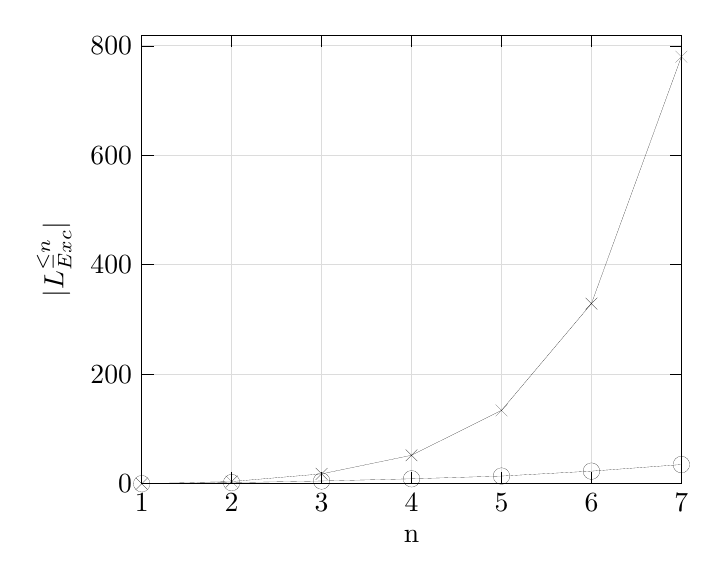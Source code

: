 % This file was created by matplotlib2tikz v0.7.4.
\begin{tikzpicture}

\begin{axis}[
tick pos=both,
x grid style={white!86.275!black},
xlabel={n},
xmajorgrids,
xmin=1, xmax=7,
xminorgrids,
xtick style={color=black},
xtick={1,2,3,4,5,6,7},
xticklabels={\(\displaystyle 1\),\(\displaystyle 2\),\(\displaystyle 3\),\(\displaystyle 4\),\(\displaystyle 5\),\(\displaystyle 6\),\(\displaystyle 7\)},
y grid style={white!86.275!black},
ylabel={\(\displaystyle |L_{Exc}^{\leq n}|\)},
ymajorgrids,
ymin=0, ymax=819,
yminorgrids,
ytick style={color=black},
ytick={0,200,400,600,800,1000},
yticklabels={\(\displaystyle 0\),\(\displaystyle 200\),\(\displaystyle 400\),\(\displaystyle 600\),\(\displaystyle 800\),\(\displaystyle 1000\)}
]
\addplot [line width=0.04pt, black, mark=*, mark size=3, mark options={solid,fill opacity=0}]
table {%
1 0
2 2
3 5
4 9
5 14
6 23
7 35
};
\addplot [line width=0.04pt, black, mark=x, mark size=3, mark options={solid}]
table {%
1 0
2 4
3 18
4 52
5 134
6 329
7 780
};
\end{axis}

\end{tikzpicture}